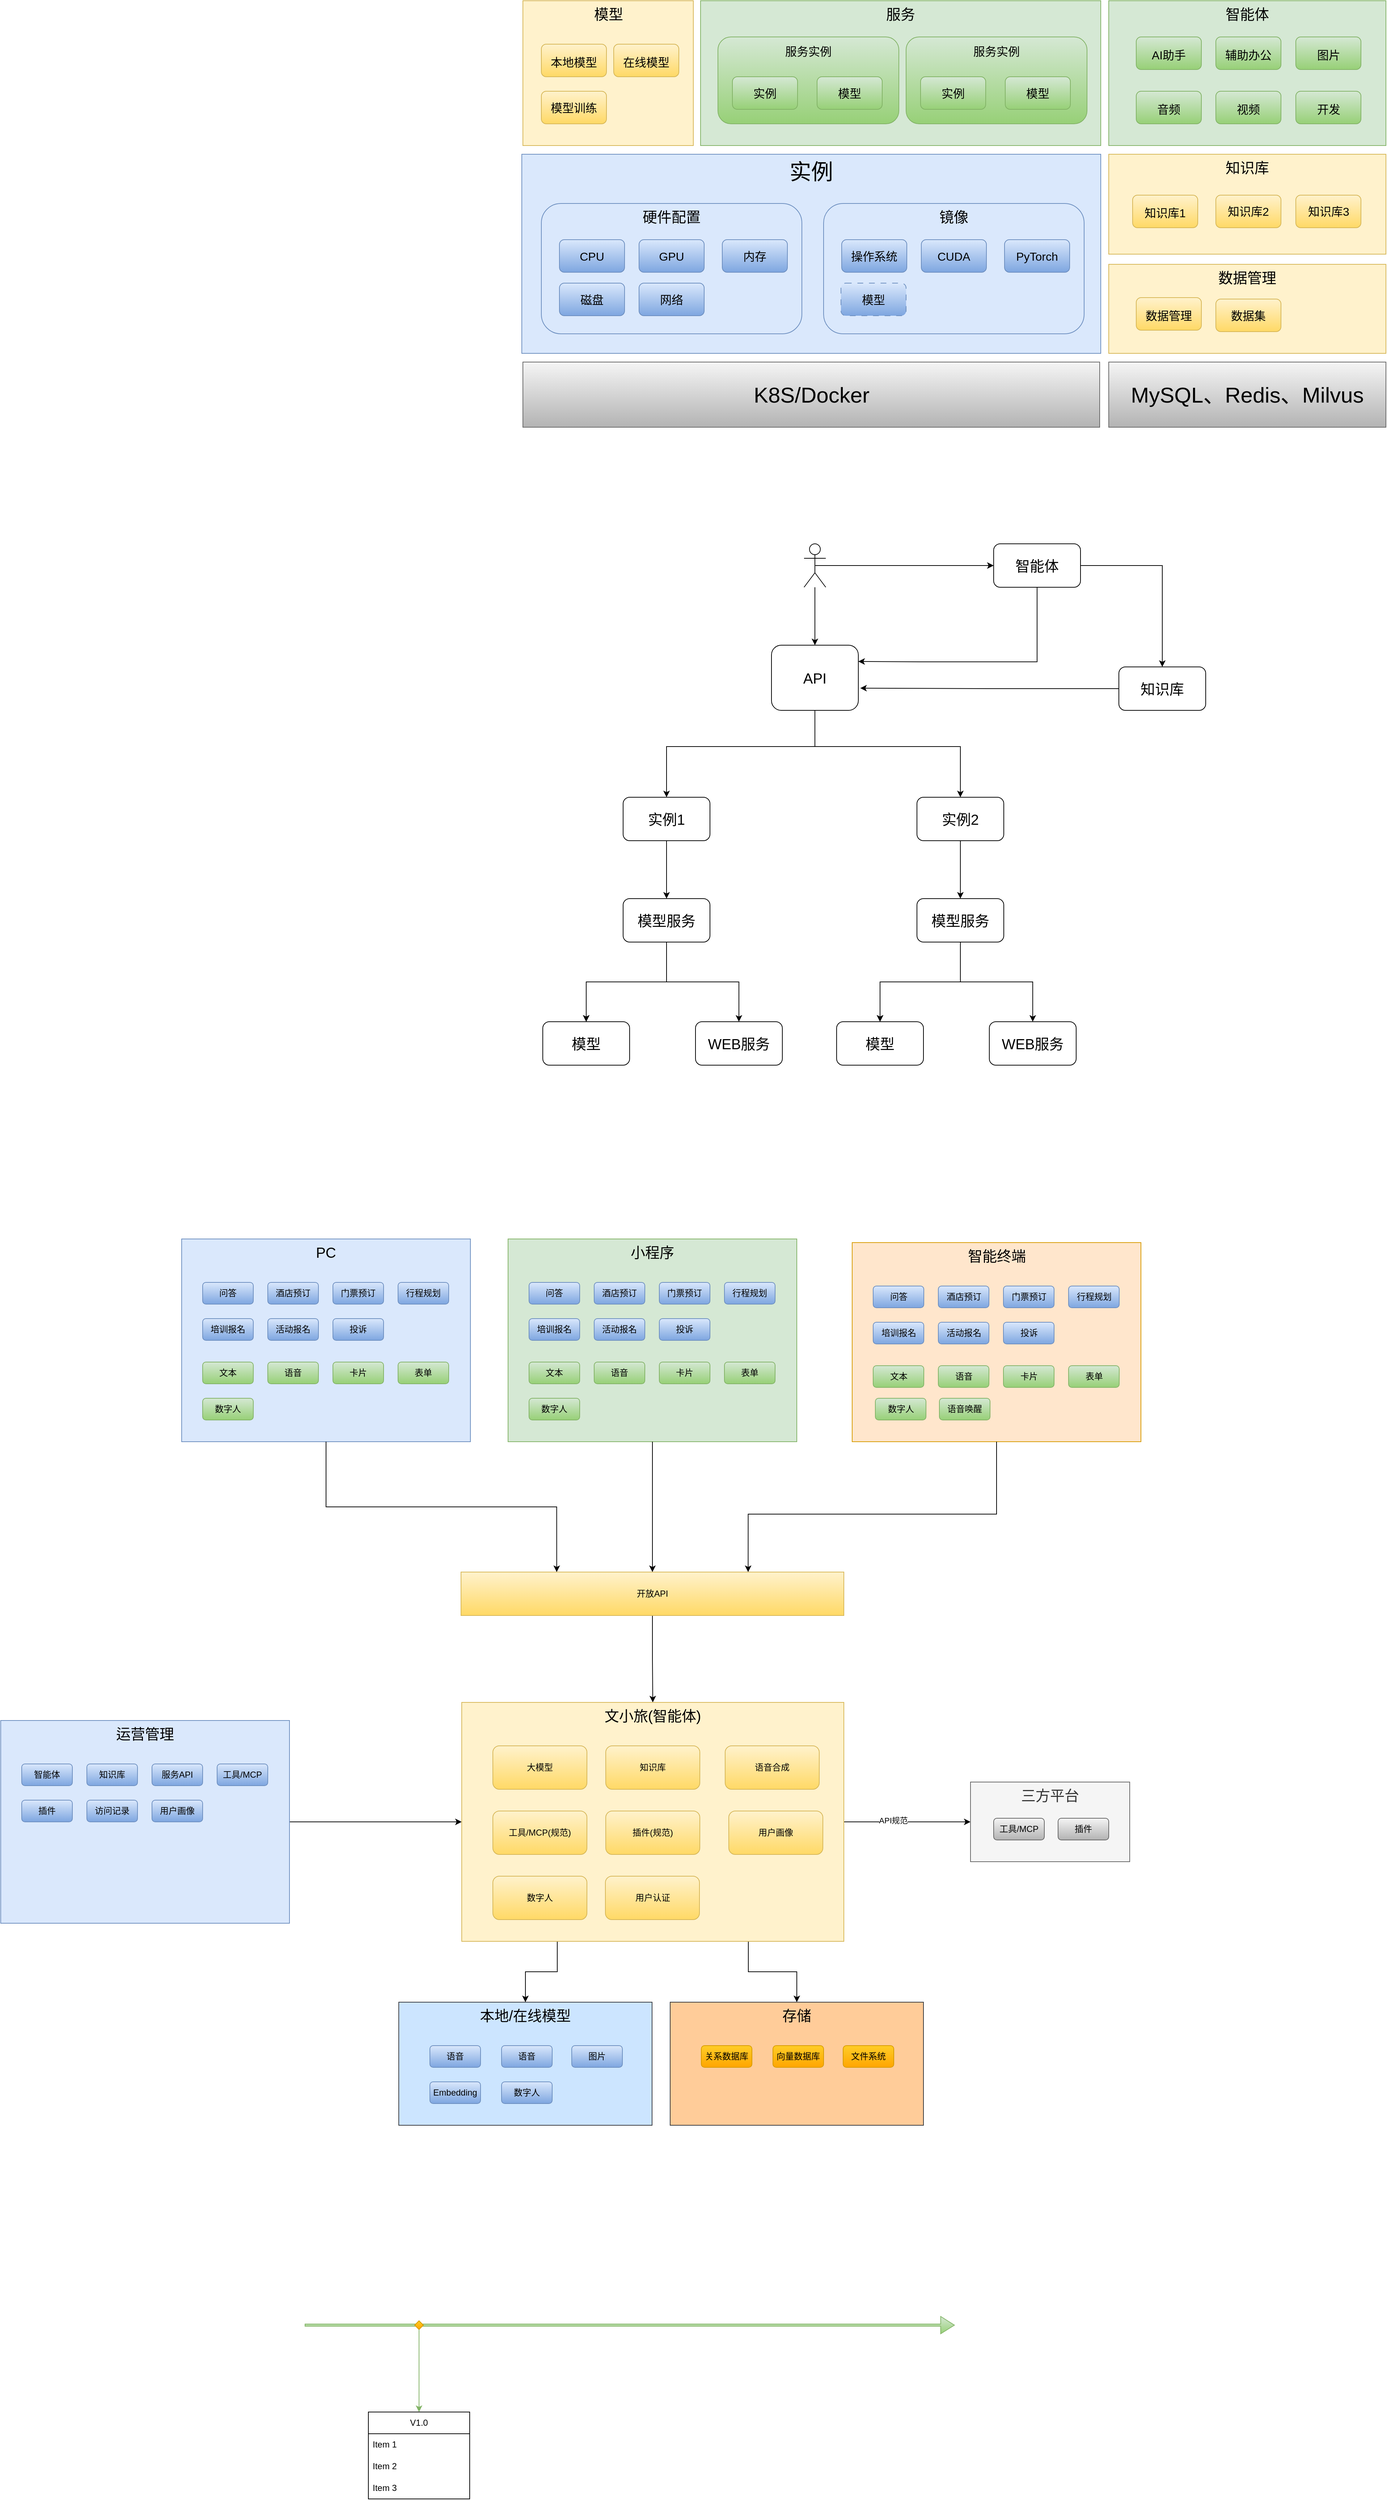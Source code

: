 <mxfile version="28.0.9">
  <diagram name="第 1 页" id="XaoYMrmnhK-bOxz_jXeJ">
    <mxGraphModel dx="2055" dy="1832" grid="1" gridSize="10" guides="1" tooltips="1" connect="1" arrows="1" fold="1" page="1" pageScale="1" pageWidth="827" pageHeight="1169" math="0" shadow="0">
      <root>
        <mxCell id="0" />
        <mxCell id="1" parent="0" />
        <mxCell id="jbMN9TtVrL4l2bphJbt1-161" value="" style="shape=flexArrow;endArrow=classic;html=1;rounded=0;fillColor=#d5e8d4;gradientColor=#97d077;strokeColor=#82b366;fontSize=16;width=3;" edge="1" parent="1">
          <mxGeometry width="50" height="50" relative="1" as="geometry">
            <mxPoint x="-50" y="2200" as="sourcePoint" />
            <mxPoint x="848.261" y="2200" as="targetPoint" />
          </mxGeometry>
        </mxCell>
        <mxCell id="ZqEaL4qXER9mNjsGFA9_-49" value="实例" style="rounded=0;whiteSpace=wrap;html=1;fillColor=#dae8fc;strokeColor=#6c8ebf;verticalAlign=top;fontSize=30;labelBorderColor=none;container=0;" parent="1" vertex="1">
          <mxGeometry x="250" y="-798" width="800" height="275" as="geometry" />
        </mxCell>
        <mxCell id="ZqEaL4qXER9mNjsGFA9_-50" value="模型" style="rounded=0;whiteSpace=wrap;html=1;fontSize=20;verticalAlign=top;fillColor=#fff2cc;strokeColor=#d6b656;container=0;" parent="1" vertex="1">
          <mxGeometry x="251.5" y="-1010" width="235.5" height="200" as="geometry" />
        </mxCell>
        <mxCell id="ZqEaL4qXER9mNjsGFA9_-56" value="K8S/Docker" style="rounded=0;whiteSpace=wrap;html=1;fontSize=30;fillColor=#f5f5f5;strokeColor=#666666;gradientColor=#b3b3b3;container=0;" parent="1" vertex="1">
          <mxGeometry x="251.5" y="-511" width="797" height="90" as="geometry" />
        </mxCell>
        <mxCell id="ZqEaL4qXER9mNjsGFA9_-57" value="MySQL、Redis、Milvus" style="rounded=0;whiteSpace=wrap;html=1;fontSize=30;fillColor=#f5f5f5;gradientColor=#b3b3b3;strokeColor=#666666;container=0;" parent="1" vertex="1">
          <mxGeometry x="1061" y="-511" width="383" height="90" as="geometry" />
        </mxCell>
        <mxCell id="ZqEaL4qXER9mNjsGFA9_-58" value="&lt;span style=&quot;font-size: 16px;&quot;&gt;本地模型&lt;/span&gt;" style="rounded=1;whiteSpace=wrap;html=1;fontSize=20;fillColor=#fff2cc;strokeColor=#d6b656;gradientColor=#ffd966;container=0;" parent="1" vertex="1">
          <mxGeometry x="277" y="-950" width="90" height="45" as="geometry" />
        </mxCell>
        <mxCell id="ZqEaL4qXER9mNjsGFA9_-59" value="&lt;font style=&quot;font-size: 16px;&quot;&gt;模型训练&lt;/font&gt;" style="rounded=1;whiteSpace=wrap;html=1;fontSize=12;fillColor=#fff2cc;strokeColor=#d6b656;gradientColor=#ffd966;container=0;" parent="1" vertex="1">
          <mxGeometry x="277" y="-885" width="90" height="45" as="geometry" />
        </mxCell>
        <mxCell id="ZqEaL4qXER9mNjsGFA9_-34" value="硬件配置" style="rounded=1;whiteSpace=wrap;html=1;verticalAlign=top;fontSize=20;fillColor=#dae8fc;strokeColor=#6c8ebf;container=0;" parent="1" vertex="1">
          <mxGeometry x="277" y="-730" width="360" height="180" as="geometry" />
        </mxCell>
        <mxCell id="ZqEaL4qXER9mNjsGFA9_-35" value="&lt;font style=&quot;font-size: 16px;&quot;&gt;CPU&lt;/font&gt;" style="rounded=1;whiteSpace=wrap;html=1;fillColor=#dae8fc;gradientColor=#7ea6e0;strokeColor=#6c8ebf;container=0;" parent="1" vertex="1">
          <mxGeometry x="302" y="-680" width="90" height="45" as="geometry" />
        </mxCell>
        <mxCell id="ZqEaL4qXER9mNjsGFA9_-36" value="&lt;font style=&quot;font-size: 16px;&quot;&gt;内存&lt;/font&gt;" style="rounded=1;whiteSpace=wrap;html=1;fillColor=#dae8fc;gradientColor=#7ea6e0;strokeColor=#6c8ebf;container=0;" parent="1" vertex="1">
          <mxGeometry x="527" y="-680" width="90" height="45" as="geometry" />
        </mxCell>
        <mxCell id="ZqEaL4qXER9mNjsGFA9_-37" value="&lt;font style=&quot;font-size: 16px;&quot;&gt;磁盘&lt;/font&gt;" style="rounded=1;whiteSpace=wrap;html=1;fillColor=#dae8fc;gradientColor=#7ea6e0;strokeColor=#6c8ebf;container=0;" parent="1" vertex="1">
          <mxGeometry x="302" y="-620" width="90" height="45" as="geometry" />
        </mxCell>
        <mxCell id="ZqEaL4qXER9mNjsGFA9_-38" value="&lt;font style=&quot;font-size: 16px;&quot;&gt;GPU&lt;/font&gt;" style="rounded=1;whiteSpace=wrap;html=1;fillColor=#dae8fc;gradientColor=#7ea6e0;strokeColor=#6c8ebf;container=0;" parent="1" vertex="1">
          <mxGeometry x="412" y="-680" width="90" height="45" as="geometry" />
        </mxCell>
        <mxCell id="ZqEaL4qXER9mNjsGFA9_-39" value="&lt;font style=&quot;font-size: 16px;&quot;&gt;网络&lt;/font&gt;" style="rounded=1;whiteSpace=wrap;html=1;fillColor=#dae8fc;gradientColor=#7ea6e0;strokeColor=#6c8ebf;container=0;" parent="1" vertex="1">
          <mxGeometry x="412" y="-620" width="90" height="45" as="geometry" />
        </mxCell>
        <mxCell id="ZqEaL4qXER9mNjsGFA9_-41" value="镜像" style="rounded=1;whiteSpace=wrap;html=1;verticalAlign=top;fontSize=20;fillColor=#dae8fc;strokeColor=#6c8ebf;container=0;" parent="1" vertex="1">
          <mxGeometry x="667" y="-730" width="360" height="180" as="geometry" />
        </mxCell>
        <mxCell id="ZqEaL4qXER9mNjsGFA9_-42" value="&lt;font style=&quot;font-size: 16px;&quot;&gt;操作系统&lt;/font&gt;" style="rounded=1;whiteSpace=wrap;html=1;fillColor=#dae8fc;gradientColor=#7ea6e0;strokeColor=#6c8ebf;container=0;" parent="1" vertex="1">
          <mxGeometry x="692" y="-680" width="90" height="45" as="geometry" />
        </mxCell>
        <mxCell id="ZqEaL4qXER9mNjsGFA9_-43" value="&lt;font style=&quot;font-size: 16px;&quot;&gt;PyTorch&lt;/font&gt;" style="rounded=1;whiteSpace=wrap;html=1;fillColor=#dae8fc;gradientColor=#7ea6e0;strokeColor=#6c8ebf;container=0;" parent="1" vertex="1">
          <mxGeometry x="917" y="-680" width="90" height="45" as="geometry" />
        </mxCell>
        <mxCell id="ZqEaL4qXER9mNjsGFA9_-45" value="&lt;font style=&quot;font-size: 16px;&quot;&gt;CUDA&lt;/font&gt;" style="rounded=1;whiteSpace=wrap;html=1;fillColor=#dae8fc;gradientColor=#7ea6e0;strokeColor=#6c8ebf;container=0;" parent="1" vertex="1">
          <mxGeometry x="802" y="-680" width="90" height="45" as="geometry" />
        </mxCell>
        <mxCell id="ZqEaL4qXER9mNjsGFA9_-62" value="服务" style="rounded=0;whiteSpace=wrap;html=1;fontSize=20;verticalAlign=top;fillColor=#d5e8d4;strokeColor=#82b366;container=0;" parent="1" vertex="1">
          <mxGeometry x="497" y="-1010" width="553" height="200" as="geometry" />
        </mxCell>
        <mxCell id="ZqEaL4qXER9mNjsGFA9_-63" value="&lt;font style=&quot;font-size: 16px;&quot;&gt;服务实例&lt;/font&gt;" style="rounded=1;whiteSpace=wrap;html=1;fontSize=20;fillColor=#d5e8d4;strokeColor=#82b366;container=0;verticalAlign=top;gradientColor=#97d077;" parent="1" vertex="1">
          <mxGeometry x="521" y="-960" width="250" height="120" as="geometry" />
        </mxCell>
        <mxCell id="ZqEaL4qXER9mNjsGFA9_-64" value="&lt;font style=&quot;font-size: 16px;&quot;&gt;实例&lt;/font&gt;" style="rounded=1;whiteSpace=wrap;html=1;fontSize=12;fillColor=#d5e8d4;strokeColor=#82b366;container=0;gradientColor=#97d077;" parent="1" vertex="1">
          <mxGeometry x="541" y="-905" width="90" height="45" as="geometry" />
        </mxCell>
        <mxCell id="ZqEaL4qXER9mNjsGFA9_-66" value="知识库" style="rounded=0;whiteSpace=wrap;html=1;fontSize=20;verticalAlign=top;fillColor=#fff2cc;strokeColor=#d6b656;container=0;" parent="1" vertex="1">
          <mxGeometry x="1061" y="-798" width="383" height="138" as="geometry" />
        </mxCell>
        <mxCell id="ZqEaL4qXER9mNjsGFA9_-67" value="&lt;font style=&quot;font-size: 16px;&quot;&gt;知识库1&lt;/font&gt;" style="rounded=1;whiteSpace=wrap;html=1;fontSize=20;fillColor=#fff2cc;strokeColor=#d6b656;gradientColor=#ffd966;container=0;" parent="1" vertex="1">
          <mxGeometry x="1094" y="-741.5" width="90" height="45" as="geometry" />
        </mxCell>
        <mxCell id="ZqEaL4qXER9mNjsGFA9_-68" value="&lt;span style=&quot;font-size: 16px;&quot;&gt;知识库2&lt;/span&gt;" style="rounded=1;whiteSpace=wrap;html=1;fontSize=12;fillColor=#fff2cc;strokeColor=#d6b656;gradientColor=#ffd966;container=0;" parent="1" vertex="1">
          <mxGeometry x="1209" y="-741.5" width="90" height="45" as="geometry" />
        </mxCell>
        <mxCell id="ZqEaL4qXER9mNjsGFA9_-70" value="&lt;font style=&quot;font-size: 16px;&quot;&gt;模型&lt;/font&gt;" style="rounded=1;whiteSpace=wrap;html=1;fontSize=12;fillColor=#d5e8d4;strokeColor=#82b366;container=0;gradientColor=#97d077;" parent="1" vertex="1">
          <mxGeometry x="658" y="-905" width="90" height="45" as="geometry" />
        </mxCell>
        <mxCell id="ZqEaL4qXER9mNjsGFA9_-71" value="&lt;font style=&quot;font-size: 16px;&quot;&gt;服务实例&lt;/font&gt;" style="rounded=1;whiteSpace=wrap;html=1;fontSize=20;fillColor=#d5e8d4;strokeColor=#82b366;container=0;verticalAlign=top;gradientColor=#97d077;" parent="1" vertex="1">
          <mxGeometry x="781" y="-960" width="250" height="120" as="geometry" />
        </mxCell>
        <mxCell id="ZqEaL4qXER9mNjsGFA9_-72" value="&lt;font style=&quot;font-size: 16px;&quot;&gt;实例&lt;/font&gt;" style="rounded=1;whiteSpace=wrap;html=1;fontSize=12;fillColor=#d5e8d4;strokeColor=#82b366;container=0;gradientColor=#97d077;" parent="1" vertex="1">
          <mxGeometry x="801" y="-905" width="90" height="45" as="geometry" />
        </mxCell>
        <mxCell id="ZqEaL4qXER9mNjsGFA9_-73" value="&lt;font style=&quot;font-size: 16px;&quot;&gt;模型&lt;/font&gt;" style="rounded=1;whiteSpace=wrap;html=1;fontSize=12;fillColor=#d5e8d4;strokeColor=#82b366;container=0;gradientColor=#97d077;" parent="1" vertex="1">
          <mxGeometry x="918" y="-905" width="90" height="45" as="geometry" />
        </mxCell>
        <mxCell id="ZqEaL4qXER9mNjsGFA9_-74" value="&lt;font style=&quot;font-size: 16px;&quot;&gt;模型&lt;/font&gt;" style="rounded=1;whiteSpace=wrap;html=1;fillColor=#dae8fc;gradientColor=#7ea6e0;strokeColor=#6c8ebf;container=0;dashed=1;dashPattern=8 8;" parent="1" vertex="1">
          <mxGeometry x="691" y="-620" width="90" height="45" as="geometry" />
        </mxCell>
        <mxCell id="ZqEaL4qXER9mNjsGFA9_-75" value="智能体" style="rounded=0;whiteSpace=wrap;html=1;fontSize=20;verticalAlign=top;fillColor=#d5e8d4;strokeColor=#82b366;container=0;" parent="1" vertex="1">
          <mxGeometry x="1061" y="-1010" width="383" height="200" as="geometry" />
        </mxCell>
        <mxCell id="ZqEaL4qXER9mNjsGFA9_-76" value="&lt;font style=&quot;font-size: 16px;&quot;&gt;AI助手&lt;/font&gt;" style="rounded=1;whiteSpace=wrap;html=1;fontSize=20;fillColor=#d5e8d4;strokeColor=#82b366;gradientColor=#97d077;container=0;" parent="1" vertex="1">
          <mxGeometry x="1099" y="-960" width="90" height="45" as="geometry" />
        </mxCell>
        <mxCell id="ZqEaL4qXER9mNjsGFA9_-77" value="&lt;span style=&quot;font-size: 16px;&quot;&gt;辅助办公&lt;/span&gt;" style="rounded=1;whiteSpace=wrap;html=1;fontSize=20;fillColor=#d5e8d4;strokeColor=#82b366;gradientColor=#97d077;container=0;" parent="1" vertex="1">
          <mxGeometry x="1209" y="-960" width="90" height="45" as="geometry" />
        </mxCell>
        <mxCell id="ZqEaL4qXER9mNjsGFA9_-78" value="&lt;font style=&quot;font-size: 16px;&quot;&gt;图片&lt;/font&gt;" style="rounded=1;whiteSpace=wrap;html=1;fontSize=20;fillColor=#d5e8d4;strokeColor=#82b366;gradientColor=#97d077;container=0;" parent="1" vertex="1">
          <mxGeometry x="1319.5" y="-960" width="90" height="45" as="geometry" />
        </mxCell>
        <mxCell id="ZqEaL4qXER9mNjsGFA9_-79" value="&lt;font style=&quot;font-size: 16px;&quot;&gt;音频&lt;/font&gt;" style="rounded=1;whiteSpace=wrap;html=1;fontSize=20;fillColor=#d5e8d4;strokeColor=#82b366;gradientColor=#97d077;container=0;" parent="1" vertex="1">
          <mxGeometry x="1099" y="-885" width="90" height="45" as="geometry" />
        </mxCell>
        <mxCell id="ZqEaL4qXER9mNjsGFA9_-80" value="&lt;font style=&quot;font-size: 16px;&quot;&gt;视频&lt;/font&gt;" style="rounded=1;whiteSpace=wrap;html=1;fontSize=20;fillColor=#d5e8d4;strokeColor=#82b366;gradientColor=#97d077;container=0;" parent="1" vertex="1">
          <mxGeometry x="1209" y="-885" width="90" height="45" as="geometry" />
        </mxCell>
        <mxCell id="ZqEaL4qXER9mNjsGFA9_-81" value="&lt;span style=&quot;font-size: 16px;&quot;&gt;开发&lt;/span&gt;" style="rounded=1;whiteSpace=wrap;html=1;fontSize=20;fillColor=#d5e8d4;strokeColor=#82b366;gradientColor=#97d077;container=0;" parent="1" vertex="1">
          <mxGeometry x="1319.5" y="-885" width="90" height="45" as="geometry" />
        </mxCell>
        <mxCell id="ZqEaL4qXER9mNjsGFA9_-82" value="数据管理" style="rounded=0;whiteSpace=wrap;html=1;fontSize=20;verticalAlign=top;fillColor=#fff2cc;strokeColor=#d6b656;container=0;" parent="1" vertex="1">
          <mxGeometry x="1061" y="-646" width="383" height="123" as="geometry" />
        </mxCell>
        <mxCell id="ZqEaL4qXER9mNjsGFA9_-83" value="&lt;font style=&quot;font-size: 16px;&quot;&gt;数据管理&lt;/font&gt;" style="rounded=1;whiteSpace=wrap;html=1;fontSize=20;fillColor=#fff2cc;strokeColor=#d6b656;gradientColor=#ffd966;container=0;" parent="1" vertex="1">
          <mxGeometry x="1099" y="-600" width="90" height="45" as="geometry" />
        </mxCell>
        <mxCell id="ZqEaL4qXER9mNjsGFA9_-84" value="&lt;font style=&quot;font-size: 16px;&quot;&gt;数据集&lt;/font&gt;" style="rounded=1;whiteSpace=wrap;html=1;fontSize=12;fillColor=#fff2cc;strokeColor=#d6b656;gradientColor=#ffd966;container=0;" parent="1" vertex="1">
          <mxGeometry x="1209" y="-598" width="90" height="45" as="geometry" />
        </mxCell>
        <mxCell id="ZqEaL4qXER9mNjsGFA9_-85" value="&lt;span style=&quot;font-size: 16px;&quot;&gt;知识库3&lt;/span&gt;" style="rounded=1;whiteSpace=wrap;html=1;fontSize=12;fillColor=#fff2cc;strokeColor=#d6b656;gradientColor=#ffd966;container=0;" parent="1" vertex="1">
          <mxGeometry x="1319.5" y="-741.5" width="90" height="45" as="geometry" />
        </mxCell>
        <mxCell id="ZqEaL4qXER9mNjsGFA9_-86" value="&lt;font style=&quot;font-size: 16px;&quot;&gt;在线模型&lt;/font&gt;" style="rounded=1;whiteSpace=wrap;html=1;fontSize=20;fillColor=#fff2cc;strokeColor=#d6b656;gradientColor=#ffd966;container=0;" parent="1" vertex="1">
          <mxGeometry x="377" y="-950" width="90" height="45" as="geometry" />
        </mxCell>
        <mxCell id="ZqEaL4qXER9mNjsGFA9_-89" value="" style="edgeStyle=orthogonalEdgeStyle;rounded=0;orthogonalLoop=1;jettySize=auto;html=1;fontSize=20;" parent="1" source="ZqEaL4qXER9mNjsGFA9_-87" target="ZqEaL4qXER9mNjsGFA9_-88" edge="1">
          <mxGeometry relative="1" as="geometry">
            <Array as="points">
              <mxPoint x="655" y="20" />
              <mxPoint x="450" y="20" />
            </Array>
          </mxGeometry>
        </mxCell>
        <mxCell id="ZqEaL4qXER9mNjsGFA9_-105" style="edgeStyle=orthogonalEdgeStyle;rounded=0;orthogonalLoop=1;jettySize=auto;html=1;" parent="1" source="ZqEaL4qXER9mNjsGFA9_-87" target="ZqEaL4qXER9mNjsGFA9_-98" edge="1">
          <mxGeometry relative="1" as="geometry">
            <Array as="points">
              <mxPoint x="655" y="20" />
              <mxPoint x="856" y="20" />
            </Array>
          </mxGeometry>
        </mxCell>
        <mxCell id="ZqEaL4qXER9mNjsGFA9_-87" value="API" style="rounded=1;whiteSpace=wrap;html=1;fontSize=20;" parent="1" vertex="1">
          <mxGeometry x="595" y="-120" width="120" height="90" as="geometry" />
        </mxCell>
        <mxCell id="ZqEaL4qXER9mNjsGFA9_-91" value="" style="edgeStyle=orthogonalEdgeStyle;rounded=0;orthogonalLoop=1;jettySize=auto;html=1;fontSize=20;" parent="1" source="ZqEaL4qXER9mNjsGFA9_-88" target="ZqEaL4qXER9mNjsGFA9_-90" edge="1">
          <mxGeometry relative="1" as="geometry" />
        </mxCell>
        <mxCell id="ZqEaL4qXER9mNjsGFA9_-88" value="实例1" style="rounded=1;whiteSpace=wrap;html=1;fontSize=20;" parent="1" vertex="1">
          <mxGeometry x="390" y="90" width="120" height="60" as="geometry" />
        </mxCell>
        <mxCell id="ZqEaL4qXER9mNjsGFA9_-93" value="" style="edgeStyle=orthogonalEdgeStyle;rounded=0;orthogonalLoop=1;jettySize=auto;html=1;" parent="1" source="ZqEaL4qXER9mNjsGFA9_-90" target="ZqEaL4qXER9mNjsGFA9_-92" edge="1">
          <mxGeometry relative="1" as="geometry" />
        </mxCell>
        <mxCell id="ZqEaL4qXER9mNjsGFA9_-94" value="" style="edgeStyle=orthogonalEdgeStyle;rounded=0;orthogonalLoop=1;jettySize=auto;html=1;" parent="1" source="ZqEaL4qXER9mNjsGFA9_-90" target="ZqEaL4qXER9mNjsGFA9_-92" edge="1">
          <mxGeometry relative="1" as="geometry" />
        </mxCell>
        <mxCell id="ZqEaL4qXER9mNjsGFA9_-96" value="" style="edgeStyle=orthogonalEdgeStyle;rounded=0;orthogonalLoop=1;jettySize=auto;html=1;" parent="1" source="ZqEaL4qXER9mNjsGFA9_-90" target="ZqEaL4qXER9mNjsGFA9_-95" edge="1">
          <mxGeometry relative="1" as="geometry" />
        </mxCell>
        <mxCell id="ZqEaL4qXER9mNjsGFA9_-90" value="模型服务" style="rounded=1;whiteSpace=wrap;html=1;fontSize=20;" parent="1" vertex="1">
          <mxGeometry x="390" y="230" width="120" height="60" as="geometry" />
        </mxCell>
        <mxCell id="ZqEaL4qXER9mNjsGFA9_-92" value="模型" style="rounded=1;whiteSpace=wrap;html=1;fontSize=20;" parent="1" vertex="1">
          <mxGeometry x="279" y="400" width="120" height="60" as="geometry" />
        </mxCell>
        <mxCell id="ZqEaL4qXER9mNjsGFA9_-95" value="WEB服务" style="rounded=1;whiteSpace=wrap;html=1;fontSize=20;" parent="1" vertex="1">
          <mxGeometry x="490" y="400" width="120" height="60" as="geometry" />
        </mxCell>
        <mxCell id="ZqEaL4qXER9mNjsGFA9_-97" value="" style="edgeStyle=orthogonalEdgeStyle;rounded=0;orthogonalLoop=1;jettySize=auto;html=1;fontSize=20;" parent="1" source="ZqEaL4qXER9mNjsGFA9_-98" target="ZqEaL4qXER9mNjsGFA9_-102" edge="1">
          <mxGeometry relative="1" as="geometry" />
        </mxCell>
        <mxCell id="ZqEaL4qXER9mNjsGFA9_-98" value="实例2" style="rounded=1;whiteSpace=wrap;html=1;fontSize=20;" parent="1" vertex="1">
          <mxGeometry x="796" y="90" width="120" height="60" as="geometry" />
        </mxCell>
        <mxCell id="ZqEaL4qXER9mNjsGFA9_-99" value="" style="edgeStyle=orthogonalEdgeStyle;rounded=0;orthogonalLoop=1;jettySize=auto;html=1;" parent="1" source="ZqEaL4qXER9mNjsGFA9_-102" target="ZqEaL4qXER9mNjsGFA9_-103" edge="1">
          <mxGeometry relative="1" as="geometry" />
        </mxCell>
        <mxCell id="ZqEaL4qXER9mNjsGFA9_-100" value="" style="edgeStyle=orthogonalEdgeStyle;rounded=0;orthogonalLoop=1;jettySize=auto;html=1;" parent="1" source="ZqEaL4qXER9mNjsGFA9_-102" target="ZqEaL4qXER9mNjsGFA9_-103" edge="1">
          <mxGeometry relative="1" as="geometry" />
        </mxCell>
        <mxCell id="ZqEaL4qXER9mNjsGFA9_-101" value="" style="edgeStyle=orthogonalEdgeStyle;rounded=0;orthogonalLoop=1;jettySize=auto;html=1;" parent="1" source="ZqEaL4qXER9mNjsGFA9_-102" target="ZqEaL4qXER9mNjsGFA9_-104" edge="1">
          <mxGeometry relative="1" as="geometry" />
        </mxCell>
        <mxCell id="ZqEaL4qXER9mNjsGFA9_-102" value="模型服务" style="rounded=1;whiteSpace=wrap;html=1;fontSize=20;" parent="1" vertex="1">
          <mxGeometry x="796" y="230" width="120" height="60" as="geometry" />
        </mxCell>
        <mxCell id="ZqEaL4qXER9mNjsGFA9_-103" value="模型" style="rounded=1;whiteSpace=wrap;html=1;fontSize=20;" parent="1" vertex="1">
          <mxGeometry x="685" y="400" width="120" height="60" as="geometry" />
        </mxCell>
        <mxCell id="ZqEaL4qXER9mNjsGFA9_-104" value="WEB服务" style="rounded=1;whiteSpace=wrap;html=1;fontSize=20;" parent="1" vertex="1">
          <mxGeometry x="896" y="400" width="120" height="60" as="geometry" />
        </mxCell>
        <mxCell id="ZqEaL4qXER9mNjsGFA9_-112" style="edgeStyle=orthogonalEdgeStyle;rounded=0;orthogonalLoop=1;jettySize=auto;html=1;" parent="1" source="ZqEaL4qXER9mNjsGFA9_-106" target="ZqEaL4qXER9mNjsGFA9_-110" edge="1">
          <mxGeometry relative="1" as="geometry" />
        </mxCell>
        <mxCell id="ZqEaL4qXER9mNjsGFA9_-119" style="edgeStyle=orthogonalEdgeStyle;rounded=0;orthogonalLoop=1;jettySize=auto;html=1;entryX=1;entryY=0.25;entryDx=0;entryDy=0;" parent="1" source="ZqEaL4qXER9mNjsGFA9_-106" target="ZqEaL4qXER9mNjsGFA9_-87" edge="1">
          <mxGeometry relative="1" as="geometry">
            <Array as="points">
              <mxPoint x="962" y="-97" />
              <mxPoint x="809" y="-97" />
            </Array>
          </mxGeometry>
        </mxCell>
        <mxCell id="ZqEaL4qXER9mNjsGFA9_-106" value="智能体" style="rounded=1;whiteSpace=wrap;html=1;fontSize=20;" parent="1" vertex="1">
          <mxGeometry x="902" y="-260" width="120" height="60" as="geometry" />
        </mxCell>
        <mxCell id="ZqEaL4qXER9mNjsGFA9_-108" style="edgeStyle=orthogonalEdgeStyle;rounded=0;orthogonalLoop=1;jettySize=auto;html=1;" parent="1" source="ZqEaL4qXER9mNjsGFA9_-107" target="ZqEaL4qXER9mNjsGFA9_-87" edge="1">
          <mxGeometry relative="1" as="geometry" />
        </mxCell>
        <mxCell id="ZqEaL4qXER9mNjsGFA9_-118" style="edgeStyle=orthogonalEdgeStyle;rounded=0;orthogonalLoop=1;jettySize=auto;html=1;exitX=0.5;exitY=0.5;exitDx=0;exitDy=0;exitPerimeter=0;" parent="1" source="ZqEaL4qXER9mNjsGFA9_-107" target="ZqEaL4qXER9mNjsGFA9_-106" edge="1">
          <mxGeometry relative="1" as="geometry" />
        </mxCell>
        <mxCell id="ZqEaL4qXER9mNjsGFA9_-107" value="" style="shape=umlActor;verticalLabelPosition=bottom;verticalAlign=top;html=1;outlineConnect=0;" parent="1" vertex="1">
          <mxGeometry x="640" y="-260" width="30" height="60" as="geometry" />
        </mxCell>
        <mxCell id="ZqEaL4qXER9mNjsGFA9_-110" value="知识库" style="rounded=1;whiteSpace=wrap;html=1;fontSize=20;" parent="1" vertex="1">
          <mxGeometry x="1075" y="-90" width="120" height="60" as="geometry" />
        </mxCell>
        <mxCell id="ZqEaL4qXER9mNjsGFA9_-120" style="edgeStyle=orthogonalEdgeStyle;rounded=0;orthogonalLoop=1;jettySize=auto;html=1;entryX=1.022;entryY=0.659;entryDx=0;entryDy=0;entryPerimeter=0;" parent="1" source="ZqEaL4qXER9mNjsGFA9_-110" target="ZqEaL4qXER9mNjsGFA9_-87" edge="1">
          <mxGeometry relative="1" as="geometry" />
        </mxCell>
        <mxCell id="jbMN9TtVrL4l2bphJbt1-77" style="edgeStyle=orthogonalEdgeStyle;rounded=0;orthogonalLoop=1;jettySize=auto;html=1;" edge="1" parent="1" source="jbMN9TtVrL4l2bphJbt1-17" target="llKYDILm5LgYf4LoqUcm-2">
          <mxGeometry relative="1" as="geometry" />
        </mxCell>
        <mxCell id="jbMN9TtVrL4l2bphJbt1-17" value="开放API" style="rounded=0;whiteSpace=wrap;html=1;fillColor=#fff2cc;gradientColor=#ffd966;strokeColor=#d6b656;" vertex="1" parent="1">
          <mxGeometry x="166" y="1160" width="529" height="60" as="geometry" />
        </mxCell>
        <mxCell id="jbMN9TtVrL4l2bphJbt1-69" value="" style="group;fillColor=#dae8fc;strokeColor=#6c8ebf;" vertex="1" connectable="0" parent="1">
          <mxGeometry x="-220" y="700" width="399" height="280" as="geometry" />
        </mxCell>
        <mxCell id="jbMN9TtVrL4l2bphJbt1-56" value="PC" style="rounded=0;whiteSpace=wrap;html=1;verticalAlign=top;fontSize=20;fillColor=#dae8fc;strokeColor=#6c8ebf;" vertex="1" parent="jbMN9TtVrL4l2bphJbt1-69">
          <mxGeometry width="399" height="280" as="geometry" />
        </mxCell>
        <mxCell id="jbMN9TtVrL4l2bphJbt1-57" value="酒店预订" style="rounded=1;whiteSpace=wrap;html=1;verticalAlign=middle;fillColor=#dae8fc;gradientColor=#7ea6e0;strokeColor=#6c8ebf;" vertex="1" parent="jbMN9TtVrL4l2bphJbt1-69">
          <mxGeometry x="119" y="60" width="70" height="30" as="geometry" />
        </mxCell>
        <mxCell id="jbMN9TtVrL4l2bphJbt1-58" value="问答" style="rounded=1;whiteSpace=wrap;html=1;verticalAlign=middle;fillColor=#dae8fc;gradientColor=#7ea6e0;strokeColor=#6c8ebf;" vertex="1" parent="jbMN9TtVrL4l2bphJbt1-69">
          <mxGeometry x="29" y="60" width="70" height="30" as="geometry" />
        </mxCell>
        <mxCell id="jbMN9TtVrL4l2bphJbt1-59" value="门票预订" style="rounded=1;whiteSpace=wrap;html=1;verticalAlign=middle;fillColor=#dae8fc;gradientColor=#7ea6e0;strokeColor=#6c8ebf;" vertex="1" parent="jbMN9TtVrL4l2bphJbt1-69">
          <mxGeometry x="209" y="60" width="70" height="30" as="geometry" />
        </mxCell>
        <mxCell id="jbMN9TtVrL4l2bphJbt1-60" value="培训报名" style="rounded=1;whiteSpace=wrap;html=1;verticalAlign=middle;fillColor=#dae8fc;gradientColor=#7ea6e0;strokeColor=#6c8ebf;" vertex="1" parent="jbMN9TtVrL4l2bphJbt1-69">
          <mxGeometry x="29" y="110" width="70" height="30" as="geometry" />
        </mxCell>
        <mxCell id="jbMN9TtVrL4l2bphJbt1-61" value="行程规划" style="rounded=1;whiteSpace=wrap;html=1;verticalAlign=middle;fillColor=#dae8fc;gradientColor=#7ea6e0;strokeColor=#6c8ebf;" vertex="1" parent="jbMN9TtVrL4l2bphJbt1-69">
          <mxGeometry x="299" y="60" width="70" height="30" as="geometry" />
        </mxCell>
        <mxCell id="jbMN9TtVrL4l2bphJbt1-62" value="活动报名" style="rounded=1;whiteSpace=wrap;html=1;verticalAlign=middle;fillColor=#dae8fc;gradientColor=#7ea6e0;strokeColor=#6c8ebf;" vertex="1" parent="jbMN9TtVrL4l2bphJbt1-69">
          <mxGeometry x="119" y="110" width="70" height="30" as="geometry" />
        </mxCell>
        <mxCell id="jbMN9TtVrL4l2bphJbt1-63" value="语音" style="rounded=1;whiteSpace=wrap;html=1;verticalAlign=middle;fillColor=#d5e8d4;gradientColor=#97d077;strokeColor=#82b366;" vertex="1" parent="jbMN9TtVrL4l2bphJbt1-69">
          <mxGeometry x="119" y="170" width="70" height="30" as="geometry" />
        </mxCell>
        <mxCell id="jbMN9TtVrL4l2bphJbt1-64" value="投诉" style="rounded=1;whiteSpace=wrap;html=1;verticalAlign=middle;fillColor=#dae8fc;gradientColor=#7ea6e0;strokeColor=#6c8ebf;" vertex="1" parent="jbMN9TtVrL4l2bphJbt1-69">
          <mxGeometry x="209" y="110" width="70" height="30" as="geometry" />
        </mxCell>
        <mxCell id="jbMN9TtVrL4l2bphJbt1-65" value="卡片" style="rounded=1;whiteSpace=wrap;html=1;verticalAlign=middle;fillColor=#d5e8d4;gradientColor=#97d077;strokeColor=#82b366;" vertex="1" parent="jbMN9TtVrL4l2bphJbt1-69">
          <mxGeometry x="209" y="170" width="70" height="30" as="geometry" />
        </mxCell>
        <mxCell id="jbMN9TtVrL4l2bphJbt1-66" value="文本" style="rounded=1;whiteSpace=wrap;html=1;verticalAlign=middle;fillColor=#d5e8d4;gradientColor=#97d077;strokeColor=#82b366;" vertex="1" parent="jbMN9TtVrL4l2bphJbt1-69">
          <mxGeometry x="29" y="170" width="70" height="30" as="geometry" />
        </mxCell>
        <mxCell id="jbMN9TtVrL4l2bphJbt1-67" value="表单" style="rounded=1;whiteSpace=wrap;html=1;verticalAlign=middle;fillColor=#d5e8d4;gradientColor=#97d077;strokeColor=#82b366;" vertex="1" parent="jbMN9TtVrL4l2bphJbt1-69">
          <mxGeometry x="299" y="170" width="70" height="30" as="geometry" />
        </mxCell>
        <mxCell id="jbMN9TtVrL4l2bphJbt1-68" value="数字人" style="rounded=1;whiteSpace=wrap;html=1;verticalAlign=middle;fillColor=#d5e8d4;gradientColor=#97d077;strokeColor=#82b366;" vertex="1" parent="jbMN9TtVrL4l2bphJbt1-69">
          <mxGeometry x="29" y="220" width="70" height="30" as="geometry" />
        </mxCell>
        <mxCell id="jbMN9TtVrL4l2bphJbt1-70" value="" style="group;fillColor=#d5e8d4;strokeColor=#82b366;" vertex="1" connectable="0" parent="1">
          <mxGeometry x="231" y="700" width="399" height="280" as="geometry" />
        </mxCell>
        <mxCell id="jbMN9TtVrL4l2bphJbt1-9" value="小程序" style="rounded=0;whiteSpace=wrap;html=1;verticalAlign=top;fontSize=20;fillColor=#d5e8d4;strokeColor=#82b366;" vertex="1" parent="jbMN9TtVrL4l2bphJbt1-70">
          <mxGeometry width="399" height="280" as="geometry" />
        </mxCell>
        <mxCell id="jbMN9TtVrL4l2bphJbt1-10" value="酒店预订" style="rounded=1;whiteSpace=wrap;html=1;verticalAlign=middle;fillColor=#dae8fc;gradientColor=#7ea6e0;strokeColor=#6c8ebf;" vertex="1" parent="jbMN9TtVrL4l2bphJbt1-70">
          <mxGeometry x="119" y="60" width="70" height="30" as="geometry" />
        </mxCell>
        <mxCell id="jbMN9TtVrL4l2bphJbt1-11" value="问答" style="rounded=1;whiteSpace=wrap;html=1;verticalAlign=middle;fillColor=#dae8fc;gradientColor=#7ea6e0;strokeColor=#6c8ebf;" vertex="1" parent="jbMN9TtVrL4l2bphJbt1-70">
          <mxGeometry x="29" y="60" width="70" height="30" as="geometry" />
        </mxCell>
        <mxCell id="jbMN9TtVrL4l2bphJbt1-12" value="门票预订" style="rounded=1;whiteSpace=wrap;html=1;verticalAlign=middle;fillColor=#dae8fc;gradientColor=#7ea6e0;strokeColor=#6c8ebf;" vertex="1" parent="jbMN9TtVrL4l2bphJbt1-70">
          <mxGeometry x="209" y="60" width="70" height="30" as="geometry" />
        </mxCell>
        <mxCell id="jbMN9TtVrL4l2bphJbt1-13" value="培训报名" style="rounded=1;whiteSpace=wrap;html=1;verticalAlign=middle;fillColor=#dae8fc;gradientColor=#7ea6e0;strokeColor=#6c8ebf;" vertex="1" parent="jbMN9TtVrL4l2bphJbt1-70">
          <mxGeometry x="29" y="110" width="70" height="30" as="geometry" />
        </mxCell>
        <mxCell id="jbMN9TtVrL4l2bphJbt1-14" value="行程规划" style="rounded=1;whiteSpace=wrap;html=1;verticalAlign=middle;fillColor=#dae8fc;gradientColor=#7ea6e0;strokeColor=#6c8ebf;" vertex="1" parent="jbMN9TtVrL4l2bphJbt1-70">
          <mxGeometry x="299" y="60" width="70" height="30" as="geometry" />
        </mxCell>
        <mxCell id="jbMN9TtVrL4l2bphJbt1-15" value="活动报名" style="rounded=1;whiteSpace=wrap;html=1;verticalAlign=middle;fillColor=#dae8fc;gradientColor=#7ea6e0;strokeColor=#6c8ebf;" vertex="1" parent="jbMN9TtVrL4l2bphJbt1-70">
          <mxGeometry x="119" y="110" width="70" height="30" as="geometry" />
        </mxCell>
        <mxCell id="jbMN9TtVrL4l2bphJbt1-16" value="语音" style="rounded=1;whiteSpace=wrap;html=1;verticalAlign=middle;fillColor=#d5e8d4;gradientColor=#97d077;strokeColor=#82b366;" vertex="1" parent="jbMN9TtVrL4l2bphJbt1-70">
          <mxGeometry x="119" y="170" width="70" height="30" as="geometry" />
        </mxCell>
        <mxCell id="jbMN9TtVrL4l2bphJbt1-24" value="投诉" style="rounded=1;whiteSpace=wrap;html=1;verticalAlign=middle;fillColor=#dae8fc;gradientColor=#7ea6e0;strokeColor=#6c8ebf;" vertex="1" parent="jbMN9TtVrL4l2bphJbt1-70">
          <mxGeometry x="209" y="110" width="70" height="30" as="geometry" />
        </mxCell>
        <mxCell id="jbMN9TtVrL4l2bphJbt1-26" value="卡片" style="rounded=1;whiteSpace=wrap;html=1;verticalAlign=middle;fillColor=#d5e8d4;gradientColor=#97d077;strokeColor=#82b366;" vertex="1" parent="jbMN9TtVrL4l2bphJbt1-70">
          <mxGeometry x="209" y="170" width="70" height="30" as="geometry" />
        </mxCell>
        <mxCell id="jbMN9TtVrL4l2bphJbt1-27" value="文本" style="rounded=1;whiteSpace=wrap;html=1;verticalAlign=middle;fillColor=#d5e8d4;gradientColor=#97d077;strokeColor=#82b366;" vertex="1" parent="jbMN9TtVrL4l2bphJbt1-70">
          <mxGeometry x="29" y="170" width="70" height="30" as="geometry" />
        </mxCell>
        <mxCell id="jbMN9TtVrL4l2bphJbt1-28" value="表单" style="rounded=1;whiteSpace=wrap;html=1;verticalAlign=middle;fillColor=#d5e8d4;gradientColor=#97d077;strokeColor=#82b366;" vertex="1" parent="jbMN9TtVrL4l2bphJbt1-70">
          <mxGeometry x="299" y="170" width="70" height="30" as="geometry" />
        </mxCell>
        <mxCell id="jbMN9TtVrL4l2bphJbt1-53" value="数字人" style="rounded=1;whiteSpace=wrap;html=1;verticalAlign=middle;fillColor=#d5e8d4;gradientColor=#97d077;strokeColor=#82b366;" vertex="1" parent="jbMN9TtVrL4l2bphJbt1-70">
          <mxGeometry x="29" y="220" width="70" height="30" as="geometry" />
        </mxCell>
        <mxCell id="jbMN9TtVrL4l2bphJbt1-71" value="" style="group;fillColor=#ffe6cc;strokeColor=#d79b00;" vertex="1" connectable="0" parent="1">
          <mxGeometry x="706.5" y="705" width="399" height="275" as="geometry" />
        </mxCell>
        <mxCell id="jbMN9TtVrL4l2bphJbt1-41" value="智能终端" style="rounded=0;whiteSpace=wrap;html=1;verticalAlign=top;fontSize=20;fillColor=#ffe6cc;strokeColor=#d79b00;" vertex="1" parent="jbMN9TtVrL4l2bphJbt1-71">
          <mxGeometry width="399" height="275" as="geometry" />
        </mxCell>
        <mxCell id="jbMN9TtVrL4l2bphJbt1-42" value="酒店预订" style="rounded=1;whiteSpace=wrap;html=1;verticalAlign=middle;fillColor=#dae8fc;gradientColor=#7ea6e0;strokeColor=#6c8ebf;" vertex="1" parent="jbMN9TtVrL4l2bphJbt1-71">
          <mxGeometry x="119" y="60" width="70" height="30" as="geometry" />
        </mxCell>
        <mxCell id="jbMN9TtVrL4l2bphJbt1-43" value="问答" style="rounded=1;whiteSpace=wrap;html=1;verticalAlign=middle;fillColor=#dae8fc;gradientColor=#7ea6e0;strokeColor=#6c8ebf;" vertex="1" parent="jbMN9TtVrL4l2bphJbt1-71">
          <mxGeometry x="29" y="60" width="70" height="30" as="geometry" />
        </mxCell>
        <mxCell id="jbMN9TtVrL4l2bphJbt1-44" value="门票预订" style="rounded=1;whiteSpace=wrap;html=1;verticalAlign=middle;fillColor=#dae8fc;gradientColor=#7ea6e0;strokeColor=#6c8ebf;" vertex="1" parent="jbMN9TtVrL4l2bphJbt1-71">
          <mxGeometry x="209" y="60" width="70" height="30" as="geometry" />
        </mxCell>
        <mxCell id="jbMN9TtVrL4l2bphJbt1-45" value="培训报名" style="rounded=1;whiteSpace=wrap;html=1;verticalAlign=middle;fillColor=#dae8fc;gradientColor=#7ea6e0;strokeColor=#6c8ebf;" vertex="1" parent="jbMN9TtVrL4l2bphJbt1-71">
          <mxGeometry x="29" y="110" width="70" height="30" as="geometry" />
        </mxCell>
        <mxCell id="jbMN9TtVrL4l2bphJbt1-46" value="行程规划" style="rounded=1;whiteSpace=wrap;html=1;verticalAlign=middle;fillColor=#dae8fc;gradientColor=#7ea6e0;strokeColor=#6c8ebf;" vertex="1" parent="jbMN9TtVrL4l2bphJbt1-71">
          <mxGeometry x="299" y="60" width="70" height="30" as="geometry" />
        </mxCell>
        <mxCell id="jbMN9TtVrL4l2bphJbt1-47" value="活动报名" style="rounded=1;whiteSpace=wrap;html=1;verticalAlign=middle;fillColor=#dae8fc;gradientColor=#7ea6e0;strokeColor=#6c8ebf;" vertex="1" parent="jbMN9TtVrL4l2bphJbt1-71">
          <mxGeometry x="119" y="110" width="70" height="30" as="geometry" />
        </mxCell>
        <mxCell id="jbMN9TtVrL4l2bphJbt1-48" value="语音" style="rounded=1;whiteSpace=wrap;html=1;verticalAlign=middle;fillColor=#d5e8d4;gradientColor=#97d077;strokeColor=#82b366;" vertex="1" parent="jbMN9TtVrL4l2bphJbt1-71">
          <mxGeometry x="119" y="170" width="70" height="30" as="geometry" />
        </mxCell>
        <mxCell id="jbMN9TtVrL4l2bphJbt1-49" value="投诉" style="rounded=1;whiteSpace=wrap;html=1;verticalAlign=middle;fillColor=#dae8fc;gradientColor=#7ea6e0;strokeColor=#6c8ebf;" vertex="1" parent="jbMN9TtVrL4l2bphJbt1-71">
          <mxGeometry x="209" y="110" width="70" height="30" as="geometry" />
        </mxCell>
        <mxCell id="jbMN9TtVrL4l2bphJbt1-50" value="卡片" style="rounded=1;whiteSpace=wrap;html=1;verticalAlign=middle;fillColor=#d5e8d4;gradientColor=#97d077;strokeColor=#82b366;" vertex="1" parent="jbMN9TtVrL4l2bphJbt1-71">
          <mxGeometry x="209" y="170" width="70" height="30" as="geometry" />
        </mxCell>
        <mxCell id="jbMN9TtVrL4l2bphJbt1-51" value="文本" style="rounded=1;whiteSpace=wrap;html=1;verticalAlign=middle;fillColor=#d5e8d4;gradientColor=#97d077;strokeColor=#82b366;" vertex="1" parent="jbMN9TtVrL4l2bphJbt1-71">
          <mxGeometry x="29" y="170" width="70" height="30" as="geometry" />
        </mxCell>
        <mxCell id="jbMN9TtVrL4l2bphJbt1-52" value="表单" style="rounded=1;whiteSpace=wrap;html=1;verticalAlign=middle;fillColor=#d5e8d4;gradientColor=#97d077;strokeColor=#82b366;" vertex="1" parent="jbMN9TtVrL4l2bphJbt1-71">
          <mxGeometry x="299" y="170" width="70" height="30" as="geometry" />
        </mxCell>
        <mxCell id="jbMN9TtVrL4l2bphJbt1-54" value="数字人" style="rounded=1;whiteSpace=wrap;html=1;verticalAlign=middle;fillColor=#d5e8d4;gradientColor=#97d077;strokeColor=#82b366;" vertex="1" parent="jbMN9TtVrL4l2bphJbt1-71">
          <mxGeometry x="32" y="215" width="70" height="30" as="geometry" />
        </mxCell>
        <mxCell id="jbMN9TtVrL4l2bphJbt1-55" value="语音唤醒" style="rounded=1;whiteSpace=wrap;html=1;verticalAlign=middle;fillColor=#d5e8d4;gradientColor=#97d077;strokeColor=#82b366;" vertex="1" parent="jbMN9TtVrL4l2bphJbt1-71">
          <mxGeometry x="120.5" y="215" width="70" height="30" as="geometry" />
        </mxCell>
        <mxCell id="jbMN9TtVrL4l2bphJbt1-73" style="edgeStyle=orthogonalEdgeStyle;rounded=0;orthogonalLoop=1;jettySize=auto;html=1;" edge="1" parent="1" source="jbMN9TtVrL4l2bphJbt1-9" target="jbMN9TtVrL4l2bphJbt1-17">
          <mxGeometry relative="1" as="geometry" />
        </mxCell>
        <mxCell id="jbMN9TtVrL4l2bphJbt1-74" style="edgeStyle=orthogonalEdgeStyle;rounded=0;orthogonalLoop=1;jettySize=auto;html=1;entryX=0.75;entryY=0;entryDx=0;entryDy=0;" edge="1" parent="1" source="jbMN9TtVrL4l2bphJbt1-41" target="jbMN9TtVrL4l2bphJbt1-17">
          <mxGeometry relative="1" as="geometry">
            <Array as="points">
              <mxPoint x="906" y="1080" />
              <mxPoint x="563" y="1080" />
            </Array>
          </mxGeometry>
        </mxCell>
        <mxCell id="jbMN9TtVrL4l2bphJbt1-75" style="edgeStyle=orthogonalEdgeStyle;rounded=0;orthogonalLoop=1;jettySize=auto;html=1;entryX=0.25;entryY=0;entryDx=0;entryDy=0;" edge="1" parent="1" source="jbMN9TtVrL4l2bphJbt1-56" target="jbMN9TtVrL4l2bphJbt1-17">
          <mxGeometry relative="1" as="geometry" />
        </mxCell>
        <mxCell id="jbMN9TtVrL4l2bphJbt1-92" style="edgeStyle=orthogonalEdgeStyle;rounded=0;orthogonalLoop=1;jettySize=auto;html=1;entryX=0;entryY=0.5;entryDx=0;entryDy=0;" edge="1" parent="1" source="jbMN9TtVrL4l2bphJbt1-79" target="llKYDILm5LgYf4LoqUcm-2">
          <mxGeometry relative="1" as="geometry" />
        </mxCell>
        <mxCell id="jbMN9TtVrL4l2bphJbt1-93" value="" style="group" vertex="1" connectable="0" parent="1">
          <mxGeometry x="-470" y="1365" width="399" height="280" as="geometry" />
        </mxCell>
        <mxCell id="jbMN9TtVrL4l2bphJbt1-78" value="" style="group;fillColor=#dae8fc;strokeColor=#6c8ebf;container=0;" vertex="1" connectable="0" parent="jbMN9TtVrL4l2bphJbt1-93">
          <mxGeometry width="399" height="280" as="geometry" />
        </mxCell>
        <mxCell id="jbMN9TtVrL4l2bphJbt1-79" value="运营管理" style="rounded=0;whiteSpace=wrap;html=1;verticalAlign=top;fontSize=20;fillColor=#dae8fc;strokeColor=#6c8ebf;" vertex="1" parent="jbMN9TtVrL4l2bphJbt1-93">
          <mxGeometry width="399" height="280" as="geometry" />
        </mxCell>
        <mxCell id="jbMN9TtVrL4l2bphJbt1-80" value="知识库" style="rounded=1;whiteSpace=wrap;html=1;verticalAlign=middle;fillColor=#dae8fc;gradientColor=#7ea6e0;strokeColor=#6c8ebf;" vertex="1" parent="jbMN9TtVrL4l2bphJbt1-93">
          <mxGeometry x="119" y="60" width="70" height="30" as="geometry" />
        </mxCell>
        <mxCell id="jbMN9TtVrL4l2bphJbt1-81" value="智能体" style="rounded=1;whiteSpace=wrap;html=1;verticalAlign=middle;fillColor=#dae8fc;gradientColor=#7ea6e0;strokeColor=#6c8ebf;" vertex="1" parent="jbMN9TtVrL4l2bphJbt1-93">
          <mxGeometry x="29" y="60" width="70" height="30" as="geometry" />
        </mxCell>
        <mxCell id="jbMN9TtVrL4l2bphJbt1-82" value="服务API" style="rounded=1;whiteSpace=wrap;html=1;verticalAlign=middle;fillColor=#dae8fc;gradientColor=#7ea6e0;strokeColor=#6c8ebf;" vertex="1" parent="jbMN9TtVrL4l2bphJbt1-93">
          <mxGeometry x="209" y="60" width="70" height="30" as="geometry" />
        </mxCell>
        <mxCell id="jbMN9TtVrL4l2bphJbt1-83" value="插件" style="rounded=1;whiteSpace=wrap;html=1;verticalAlign=middle;fillColor=#dae8fc;gradientColor=#7ea6e0;strokeColor=#6c8ebf;" vertex="1" parent="jbMN9TtVrL4l2bphJbt1-93">
          <mxGeometry x="29" y="110" width="70" height="30" as="geometry" />
        </mxCell>
        <mxCell id="jbMN9TtVrL4l2bphJbt1-84" value="工具/MCP" style="rounded=1;whiteSpace=wrap;html=1;verticalAlign=middle;fillColor=#dae8fc;gradientColor=#7ea6e0;strokeColor=#6c8ebf;" vertex="1" parent="jbMN9TtVrL4l2bphJbt1-93">
          <mxGeometry x="299" y="60" width="70" height="30" as="geometry" />
        </mxCell>
        <mxCell id="jbMN9TtVrL4l2bphJbt1-85" value="访问记录" style="rounded=1;whiteSpace=wrap;html=1;verticalAlign=middle;fillColor=#dae8fc;gradientColor=#7ea6e0;strokeColor=#6c8ebf;" vertex="1" parent="jbMN9TtVrL4l2bphJbt1-93">
          <mxGeometry x="119" y="110" width="70" height="30" as="geometry" />
        </mxCell>
        <mxCell id="jbMN9TtVrL4l2bphJbt1-87" value="用户画像" style="rounded=1;whiteSpace=wrap;html=1;verticalAlign=middle;fillColor=#dae8fc;gradientColor=#7ea6e0;strokeColor=#6c8ebf;" vertex="1" parent="jbMN9TtVrL4l2bphJbt1-93">
          <mxGeometry x="209" y="110" width="70" height="30" as="geometry" />
        </mxCell>
        <mxCell id="jbMN9TtVrL4l2bphJbt1-106" style="edgeStyle=orthogonalEdgeStyle;rounded=0;orthogonalLoop=1;jettySize=auto;html=1;entryX=0;entryY=0.5;entryDx=0;entryDy=0;" edge="1" parent="1" source="llKYDILm5LgYf4LoqUcm-2" target="jbMN9TtVrL4l2bphJbt1-105">
          <mxGeometry relative="1" as="geometry" />
        </mxCell>
        <mxCell id="jbMN9TtVrL4l2bphJbt1-135" value="API规范" style="edgeLabel;html=1;align=center;verticalAlign=middle;resizable=0;points=[];" vertex="1" connectable="0" parent="jbMN9TtVrL4l2bphJbt1-106">
          <mxGeometry x="-0.223" y="2" relative="1" as="geometry">
            <mxPoint as="offset" />
          </mxGeometry>
        </mxCell>
        <mxCell id="jbMN9TtVrL4l2bphJbt1-133" style="edgeStyle=orthogonalEdgeStyle;rounded=0;orthogonalLoop=1;jettySize=auto;html=1;exitX=0.25;exitY=1;exitDx=0;exitDy=0;" edge="1" parent="1" source="llKYDILm5LgYf4LoqUcm-2" target="jbMN9TtVrL4l2bphJbt1-108">
          <mxGeometry relative="1" as="geometry" />
        </mxCell>
        <mxCell id="jbMN9TtVrL4l2bphJbt1-134" style="edgeStyle=orthogonalEdgeStyle;rounded=0;orthogonalLoop=1;jettySize=auto;html=1;exitX=0.75;exitY=1;exitDx=0;exitDy=0;" edge="1" parent="1" source="llKYDILm5LgYf4LoqUcm-2" target="jbMN9TtVrL4l2bphJbt1-125">
          <mxGeometry relative="1" as="geometry" />
        </mxCell>
        <mxCell id="jbMN9TtVrL4l2bphJbt1-146" value="" style="group" vertex="1" connectable="0" parent="1">
          <mxGeometry x="167" y="1340" width="528" height="330" as="geometry" />
        </mxCell>
        <mxCell id="jbMN9TtVrL4l2bphJbt1-76" value="" style="group;fillColor=#fff2cc;strokeColor=#d6b656;container=0;" vertex="1" connectable="0" parent="jbMN9TtVrL4l2bphJbt1-146">
          <mxGeometry width="528" height="330" as="geometry" />
        </mxCell>
        <mxCell id="llKYDILm5LgYf4LoqUcm-2" value="文小旅(智能体)" style="rounded=0;whiteSpace=wrap;html=1;verticalAlign=top;fontSize=20;fillColor=#fff2cc;strokeColor=#d6b656;" parent="jbMN9TtVrL4l2bphJbt1-146" vertex="1">
          <mxGeometry width="528" height="330" as="geometry" />
        </mxCell>
        <mxCell id="llKYDILm5LgYf4LoqUcm-1" value="知识库" style="rounded=1;whiteSpace=wrap;html=1;verticalAlign=middle;fillColor=#fff2cc;gradientColor=#ffd966;strokeColor=#d6b656;" parent="jbMN9TtVrL4l2bphJbt1-146" vertex="1">
          <mxGeometry x="199" y="60" width="130" height="60" as="geometry" />
        </mxCell>
        <mxCell id="llKYDILm5LgYf4LoqUcm-3" value="大模型" style="rounded=1;whiteSpace=wrap;html=1;verticalAlign=middle;fillColor=#fff2cc;gradientColor=#ffd966;strokeColor=#d6b656;" parent="jbMN9TtVrL4l2bphJbt1-146" vertex="1">
          <mxGeometry x="43" y="60" width="130" height="60" as="geometry" />
        </mxCell>
        <mxCell id="llKYDILm5LgYf4LoqUcm-4" value="语音合成" style="rounded=1;whiteSpace=wrap;html=1;verticalAlign=middle;fillColor=#fff2cc;gradientColor=#ffd966;strokeColor=#d6b656;" parent="jbMN9TtVrL4l2bphJbt1-146" vertex="1">
          <mxGeometry x="364" y="60" width="130" height="60" as="geometry" />
        </mxCell>
        <mxCell id="llKYDILm5LgYf4LoqUcm-5" value="用户画像" style="rounded=1;whiteSpace=wrap;html=1;verticalAlign=middle;fillColor=#fff2cc;gradientColor=#ffd966;strokeColor=#d6b656;" parent="jbMN9TtVrL4l2bphJbt1-146" vertex="1">
          <mxGeometry x="369" y="150" width="130" height="60" as="geometry" />
        </mxCell>
        <mxCell id="llKYDILm5LgYf4LoqUcm-6" value="工具/MCP(规范)" style="rounded=1;whiteSpace=wrap;html=1;verticalAlign=middle;fillColor=#fff2cc;gradientColor=#ffd966;strokeColor=#d6b656;" parent="jbMN9TtVrL4l2bphJbt1-146" vertex="1">
          <mxGeometry x="43" y="150" width="130" height="60" as="geometry" />
        </mxCell>
        <mxCell id="llKYDILm5LgYf4LoqUcm-7" value="插件(规范)" style="rounded=1;whiteSpace=wrap;html=1;verticalAlign=middle;fillColor=#fff2cc;gradientColor=#ffd966;strokeColor=#d6b656;" parent="jbMN9TtVrL4l2bphJbt1-146" vertex="1">
          <mxGeometry x="199" y="150" width="130" height="60" as="geometry" />
        </mxCell>
        <mxCell id="jbMN9TtVrL4l2bphJbt1-8" value="数字人" style="rounded=1;whiteSpace=wrap;html=1;verticalAlign=middle;fillColor=#fff2cc;gradientColor=#ffd966;strokeColor=#d6b656;" vertex="1" parent="jbMN9TtVrL4l2bphJbt1-146">
          <mxGeometry x="43" y="240" width="130" height="60" as="geometry" />
        </mxCell>
        <mxCell id="jbMN9TtVrL4l2bphJbt1-145" value="用户认证" style="rounded=1;whiteSpace=wrap;html=1;verticalAlign=middle;fillColor=#fff2cc;gradientColor=#ffd966;strokeColor=#d6b656;" vertex="1" parent="jbMN9TtVrL4l2bphJbt1-146">
          <mxGeometry x="198.5" y="240" width="130" height="60" as="geometry" />
        </mxCell>
        <mxCell id="jbMN9TtVrL4l2bphJbt1-156" value="" style="group" vertex="1" connectable="0" parent="1">
          <mxGeometry x="870" y="1450" width="220" height="110" as="geometry" />
        </mxCell>
        <mxCell id="jbMN9TtVrL4l2bphJbt1-105" value="三方平台" style="rounded=0;whiteSpace=wrap;html=1;fontSize=20;fillColor=#f5f5f5;strokeColor=#666666;fontColor=#333333;verticalAlign=top;" vertex="1" parent="jbMN9TtVrL4l2bphJbt1-156">
          <mxGeometry width="220" height="110" as="geometry" />
        </mxCell>
        <mxCell id="jbMN9TtVrL4l2bphJbt1-154" value="工具/MCP" style="rounded=1;whiteSpace=wrap;html=1;verticalAlign=middle;fillColor=#f5f5f5;gradientColor=#b3b3b3;strokeColor=#666666;container=0;" vertex="1" parent="jbMN9TtVrL4l2bphJbt1-156">
          <mxGeometry x="32" y="50" width="70" height="30" as="geometry" />
        </mxCell>
        <mxCell id="jbMN9TtVrL4l2bphJbt1-155" value="插件" style="rounded=1;whiteSpace=wrap;html=1;verticalAlign=middle;fillColor=#f5f5f5;gradientColor=#b3b3b3;strokeColor=#666666;container=0;" vertex="1" parent="jbMN9TtVrL4l2bphJbt1-156">
          <mxGeometry x="121" y="50" width="70" height="30" as="geometry" />
        </mxCell>
        <mxCell id="jbMN9TtVrL4l2bphJbt1-159" value="" style="group" vertex="1" connectable="0" parent="1">
          <mxGeometry x="80" y="1754" width="350" height="170" as="geometry" />
        </mxCell>
        <mxCell id="jbMN9TtVrL4l2bphJbt1-123" value="" style="group;fillColor=#dae8fc;strokeColor=#6c8ebf;gradientColor=#7ea6e0;container=0;" vertex="1" connectable="0" parent="jbMN9TtVrL4l2bphJbt1-159">
          <mxGeometry width="350" height="170" as="geometry" />
        </mxCell>
        <mxCell id="jbMN9TtVrL4l2bphJbt1-108" value="本地/在线模型" style="rounded=0;whiteSpace=wrap;html=1;verticalAlign=top;fontSize=20;fillColor=#cce5ff;strokeColor=#36393d;container=0;" vertex="1" parent="jbMN9TtVrL4l2bphJbt1-159">
          <mxGeometry width="350" height="170" as="geometry" />
        </mxCell>
        <mxCell id="jbMN9TtVrL4l2bphJbt1-109" value="语音" style="rounded=1;whiteSpace=wrap;html=1;verticalAlign=middle;fillColor=#dae8fc;gradientColor=#7ea6e0;strokeColor=#6c8ebf;container=0;" vertex="1" parent="jbMN9TtVrL4l2bphJbt1-159">
          <mxGeometry x="142" y="60" width="70" height="30" as="geometry" />
        </mxCell>
        <mxCell id="jbMN9TtVrL4l2bphJbt1-110" value="语音" style="rounded=1;whiteSpace=wrap;html=1;verticalAlign=middle;fillColor=#dae8fc;gradientColor=#7ea6e0;strokeColor=#6c8ebf;container=0;" vertex="1" parent="jbMN9TtVrL4l2bphJbt1-159">
          <mxGeometry x="43" y="60" width="70" height="30" as="geometry" />
        </mxCell>
        <mxCell id="jbMN9TtVrL4l2bphJbt1-111" value="图片" style="rounded=1;whiteSpace=wrap;html=1;verticalAlign=middle;fillColor=#dae8fc;gradientColor=#7ea6e0;strokeColor=#6c8ebf;container=0;" vertex="1" parent="jbMN9TtVrL4l2bphJbt1-159">
          <mxGeometry x="239" y="60" width="70" height="30" as="geometry" />
        </mxCell>
        <mxCell id="jbMN9TtVrL4l2bphJbt1-113" value="Embedding" style="rounded=1;whiteSpace=wrap;html=1;verticalAlign=middle;fillColor=#dae8fc;gradientColor=#7ea6e0;strokeColor=#6c8ebf;container=0;" vertex="1" parent="jbMN9TtVrL4l2bphJbt1-159">
          <mxGeometry x="43" y="110" width="70" height="30" as="geometry" />
        </mxCell>
        <mxCell id="jbMN9TtVrL4l2bphJbt1-114" value="数字人" style="rounded=1;whiteSpace=wrap;html=1;verticalAlign=middle;fillColor=#dae8fc;gradientColor=#7ea6e0;strokeColor=#6c8ebf;container=0;" vertex="1" parent="jbMN9TtVrL4l2bphJbt1-159">
          <mxGeometry x="142" y="110" width="70" height="30" as="geometry" />
        </mxCell>
        <mxCell id="jbMN9TtVrL4l2bphJbt1-160" value="" style="group" vertex="1" connectable="0" parent="1">
          <mxGeometry x="455" y="1754" width="350" height="170" as="geometry" />
        </mxCell>
        <mxCell id="jbMN9TtVrL4l2bphJbt1-131" value="" style="group;fillColor=#ffcc99;strokeColor=#36393d;container=0;" vertex="1" connectable="0" parent="jbMN9TtVrL4l2bphJbt1-160">
          <mxGeometry width="350" height="170" as="geometry" />
        </mxCell>
        <mxCell id="jbMN9TtVrL4l2bphJbt1-125" value="存储" style="rounded=0;whiteSpace=wrap;html=1;verticalAlign=top;fontSize=20;fillColor=#ffcc99;strokeColor=#36393d;container=0;" vertex="1" parent="jbMN9TtVrL4l2bphJbt1-160">
          <mxGeometry width="350" height="170" as="geometry" />
        </mxCell>
        <mxCell id="jbMN9TtVrL4l2bphJbt1-126" value="向量数据库" style="rounded=1;whiteSpace=wrap;html=1;verticalAlign=middle;fillColor=#ffcd28;gradientColor=#ffa500;strokeColor=#d79b00;container=0;" vertex="1" parent="jbMN9TtVrL4l2bphJbt1-160">
          <mxGeometry x="142" y="60" width="70" height="30" as="geometry" />
        </mxCell>
        <mxCell id="jbMN9TtVrL4l2bphJbt1-127" value="关系数据库" style="rounded=1;whiteSpace=wrap;html=1;verticalAlign=middle;fillColor=#ffcd28;gradientColor=#ffa500;strokeColor=#d79b00;container=0;" vertex="1" parent="jbMN9TtVrL4l2bphJbt1-160">
          <mxGeometry x="43" y="60" width="70" height="30" as="geometry" />
        </mxCell>
        <mxCell id="jbMN9TtVrL4l2bphJbt1-128" value="文件系统" style="rounded=1;whiteSpace=wrap;html=1;verticalAlign=middle;fillColor=#ffcd28;gradientColor=#ffa500;strokeColor=#d79b00;container=0;" vertex="1" parent="jbMN9TtVrL4l2bphJbt1-160">
          <mxGeometry x="239" y="60" width="70" height="30" as="geometry" />
        </mxCell>
        <mxCell id="jbMN9TtVrL4l2bphJbt1-184" style="edgeStyle=orthogonalEdgeStyle;rounded=0;orthogonalLoop=1;jettySize=auto;html=1;fillColor=#d5e8d4;gradientColor=#97d077;strokeColor=#82b366;" edge="1" parent="1" source="jbMN9TtVrL4l2bphJbt1-162" target="jbMN9TtVrL4l2bphJbt1-179">
          <mxGeometry relative="1" as="geometry" />
        </mxCell>
        <mxCell id="jbMN9TtVrL4l2bphJbt1-162" value="" style="rhombus;whiteSpace=wrap;html=1;fillColor=#ffcd28;gradientColor=#ffa500;strokeColor=#d79b00;" vertex="1" parent="1">
          <mxGeometry x="102" y="2194" width="12" height="12" as="geometry" />
        </mxCell>
        <mxCell id="jbMN9TtVrL4l2bphJbt1-179" value="V1.0" style="swimlane;fontStyle=0;childLayout=stackLayout;horizontal=1;startSize=30;horizontalStack=0;resizeParent=1;resizeParentMax=0;resizeLast=0;collapsible=1;marginBottom=0;whiteSpace=wrap;html=1;" vertex="1" parent="1">
          <mxGeometry x="38" y="2320" width="140" height="120" as="geometry" />
        </mxCell>
        <mxCell id="jbMN9TtVrL4l2bphJbt1-180" value="Item 1" style="text;strokeColor=none;fillColor=none;align=left;verticalAlign=middle;spacingLeft=4;spacingRight=4;overflow=hidden;points=[[0,0.5],[1,0.5]];portConstraint=eastwest;rotatable=0;whiteSpace=wrap;html=1;" vertex="1" parent="jbMN9TtVrL4l2bphJbt1-179">
          <mxGeometry y="30" width="140" height="30" as="geometry" />
        </mxCell>
        <mxCell id="jbMN9TtVrL4l2bphJbt1-181" value="Item 2" style="text;strokeColor=none;fillColor=none;align=left;verticalAlign=middle;spacingLeft=4;spacingRight=4;overflow=hidden;points=[[0,0.5],[1,0.5]];portConstraint=eastwest;rotatable=0;whiteSpace=wrap;html=1;" vertex="1" parent="jbMN9TtVrL4l2bphJbt1-179">
          <mxGeometry y="60" width="140" height="30" as="geometry" />
        </mxCell>
        <mxCell id="jbMN9TtVrL4l2bphJbt1-182" value="Item 3" style="text;strokeColor=none;fillColor=none;align=left;verticalAlign=middle;spacingLeft=4;spacingRight=4;overflow=hidden;points=[[0,0.5],[1,0.5]];portConstraint=eastwest;rotatable=0;whiteSpace=wrap;html=1;" vertex="1" parent="jbMN9TtVrL4l2bphJbt1-179">
          <mxGeometry y="90" width="140" height="30" as="geometry" />
        </mxCell>
      </root>
    </mxGraphModel>
  </diagram>
</mxfile>
